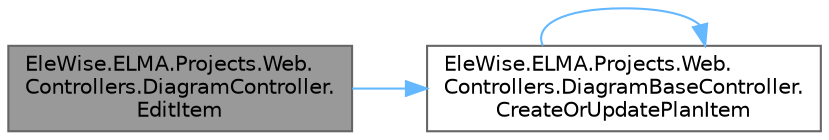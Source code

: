digraph "EleWise.ELMA.Projects.Web.Controllers.DiagramController.EditItem"
{
 // LATEX_PDF_SIZE
  bgcolor="transparent";
  edge [fontname=Helvetica,fontsize=10,labelfontname=Helvetica,labelfontsize=10];
  node [fontname=Helvetica,fontsize=10,shape=box,height=0.2,width=0.4];
  rankdir="LR";
  Node1 [id="Node000001",label="EleWise.ELMA.Projects.Web.\lControllers.DiagramController.\lEditItem",height=0.2,width=0.4,color="gray40", fillcolor="grey60", style="filled", fontcolor="black",tooltip="Редактирование задачи плана"];
  Node1 -> Node2 [id="edge1_Node000001_Node000002",color="steelblue1",style="solid",tooltip=" "];
  Node2 [id="Node000002",label="EleWise.ELMA.Projects.Web.\lControllers.DiagramBaseController.\lCreateOrUpdatePlanItem",height=0.2,width=0.4,color="grey40", fillcolor="white", style="filled",URL="$class_ele_wise_1_1_e_l_m_a_1_1_projects_1_1_web_1_1_controllers_1_1_diagram_base_controller.html#a811c4b3ae2f100f19a0c4f3e6bc84822",tooltip="Создать или обновить элемент плана"];
  Node2 -> Node2 [id="edge2_Node000002_Node000002",color="steelblue1",style="solid",tooltip=" "];
}
